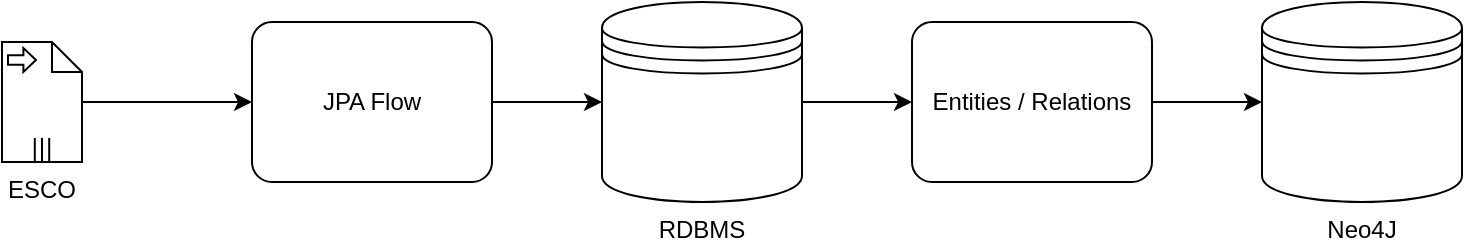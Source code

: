 <mxfile version="16.1.2" type="device"><diagram id="k7-KYOOTJyXTZ3Wa0X5O" name="Page-1"><mxGraphModel dx="1102" dy="865" grid="1" gridSize="10" guides="1" tooltips="1" connect="1" arrows="1" fold="1" page="1" pageScale="1" pageWidth="850" pageHeight="1100" math="0" shadow="0"><root><mxCell id="0"/><mxCell id="1" parent="0"/><mxCell id="Om0O6ouNNay7GRzNGvTx-3" style="edgeStyle=none;rounded=0;orthogonalLoop=1;jettySize=auto;html=1;" edge="1" parent="1" source="y0r1JjrSwqy4PwRuTcbk-3" target="y0r1JjrSwqy4PwRuTcbk-5"><mxGeometry relative="1" as="geometry"/></mxCell><mxCell id="y0r1JjrSwqy4PwRuTcbk-3" value="JPA Flow" style="points=[[0.25,0,0],[0.5,0,0],[0.75,0,0],[1,0.25,0],[1,0.5,0],[1,0.75,0],[0.75,1,0],[0.5,1,0],[0.25,1,0],[0,0.75,0],[0,0.5,0],[0,0.25,0]];shape=mxgraph.bpmn.task;whiteSpace=wrap;rectStyle=rounded;size=10;taskMarker=abstract;" parent="1" vertex="1"><mxGeometry x="185" y="140" width="120" height="80" as="geometry"/></mxCell><mxCell id="y0r1JjrSwqy4PwRuTcbk-4" value="Neo4J" style="shape=datastore;whiteSpace=wrap;html=1;labelPosition=center;verticalLabelPosition=bottom;align=center;verticalAlign=top;" parent="1" vertex="1"><mxGeometry x="690" y="130" width="100" height="100" as="geometry"/></mxCell><mxCell id="Om0O6ouNNay7GRzNGvTx-1" style="edgeStyle=none;rounded=0;orthogonalLoop=1;jettySize=auto;html=1;" edge="1" parent="1" source="y0r1JjrSwqy4PwRuTcbk-5" target="y0r1JjrSwqy4PwRuTcbk-11"><mxGeometry relative="1" as="geometry"/></mxCell><mxCell id="y0r1JjrSwqy4PwRuTcbk-5" value="RDBMS" style="shape=datastore;whiteSpace=wrap;html=1;labelPosition=center;verticalLabelPosition=bottom;align=center;verticalAlign=top;" parent="1" vertex="1"><mxGeometry x="360" y="130" width="100" height="100" as="geometry"/></mxCell><mxCell id="y0r1JjrSwqy4PwRuTcbk-9" style="edgeStyle=orthogonalEdgeStyle;rounded=0;orthogonalLoop=1;jettySize=auto;html=1;" parent="1" source="y0r1JjrSwqy4PwRuTcbk-6" target="y0r1JjrSwqy4PwRuTcbk-3" edge="1"><mxGeometry relative="1" as="geometry"/></mxCell><mxCell id="y0r1JjrSwqy4PwRuTcbk-6" value="ESCO" style="shape=mxgraph.bpmn.data;labelPosition=center;verticalLabelPosition=bottom;align=center;verticalAlign=top;whiteSpace=wrap;size=15;html=1;bpmnTransferType=input;isCollection=1;" parent="1" vertex="1"><mxGeometry x="60" y="150" width="40" height="60" as="geometry"/></mxCell><mxCell id="Om0O6ouNNay7GRzNGvTx-2" style="edgeStyle=none;rounded=0;orthogonalLoop=1;jettySize=auto;html=1;" edge="1" parent="1" source="y0r1JjrSwqy4PwRuTcbk-11" target="y0r1JjrSwqy4PwRuTcbk-4"><mxGeometry relative="1" as="geometry"/></mxCell><mxCell id="y0r1JjrSwqy4PwRuTcbk-11" value="Entities / Relations" style="points=[[0.25,0,0],[0.5,0,0],[0.75,0,0],[1,0.25,0],[1,0.5,0],[1,0.75,0],[0.75,1,0],[0.5,1,0],[0.25,1,0],[0,0.75,0],[0,0.5,0],[0,0.25,0]];shape=mxgraph.bpmn.task;whiteSpace=wrap;rectStyle=rounded;size=10;taskMarker=abstract;" parent="1" vertex="1"><mxGeometry x="515" y="140" width="120" height="80" as="geometry"/></mxCell></root></mxGraphModel></diagram></mxfile>